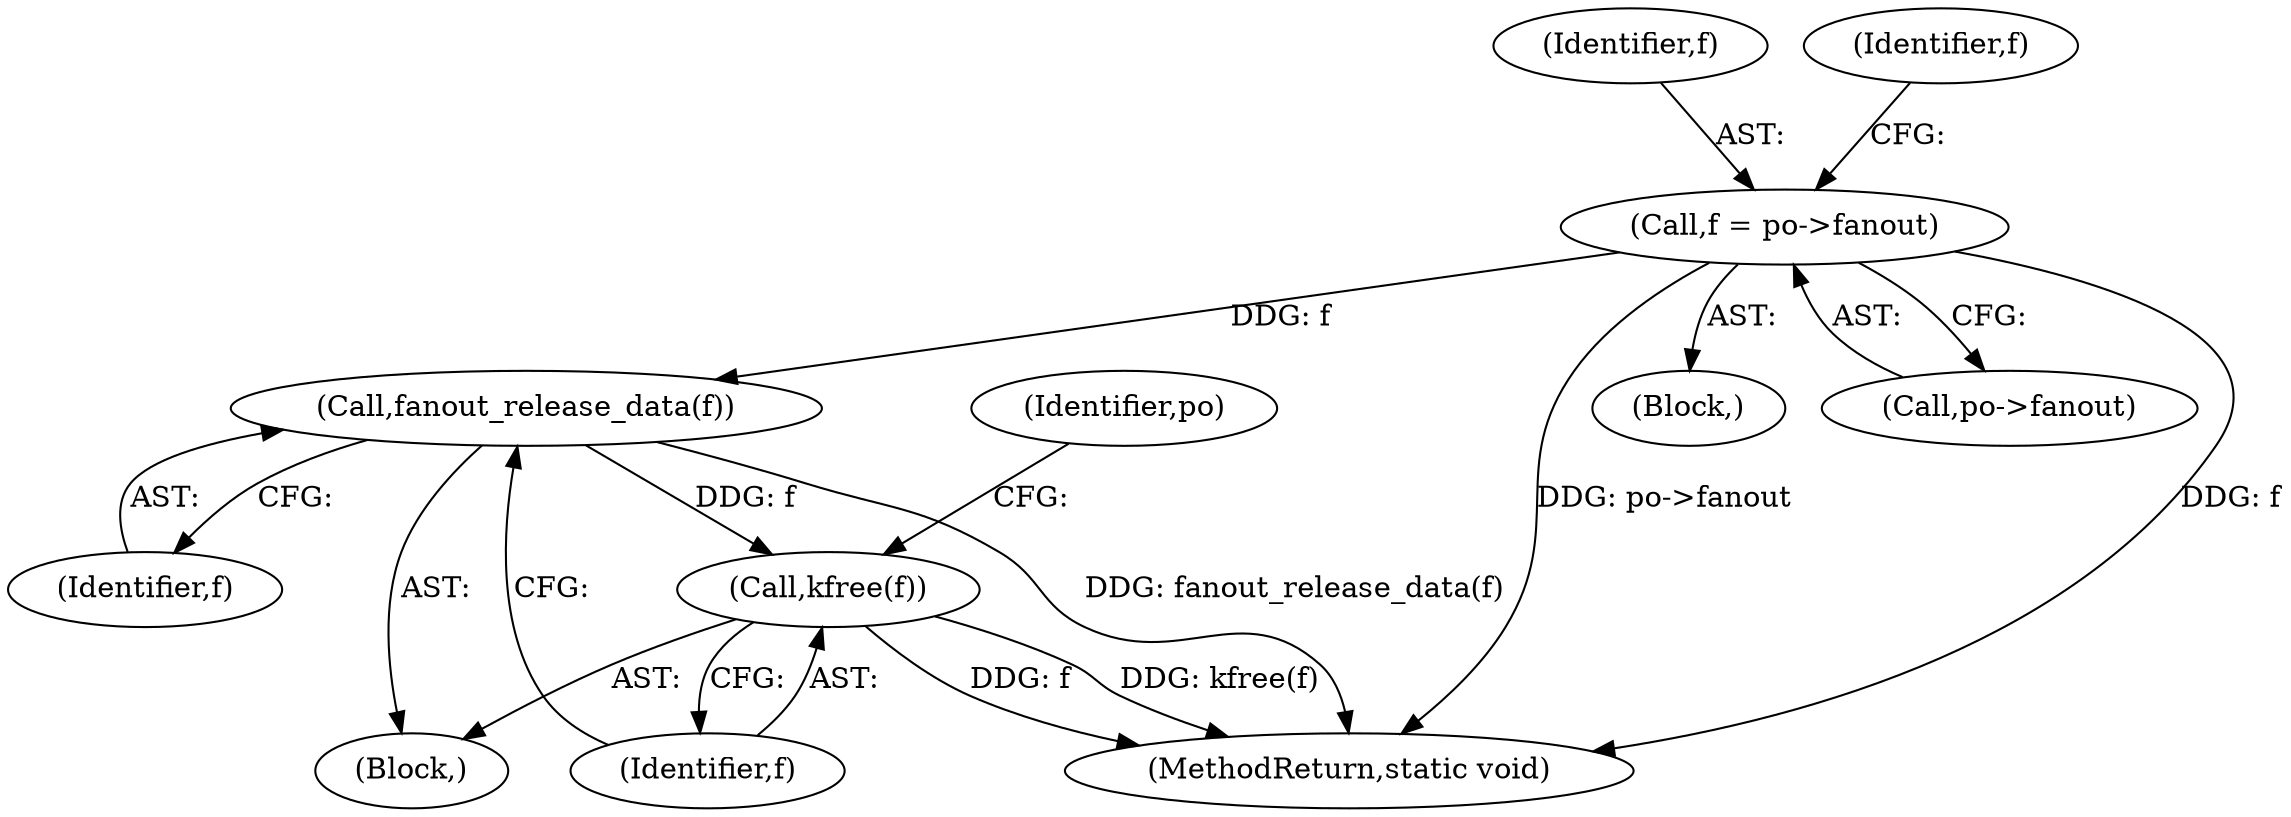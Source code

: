 digraph "0_linux_d199fab63c11998a602205f7ee7ff7c05c97164b_0@pointer" {
"1000142" [label="(Call,fanout_release_data(f))"];
"1000112" [label="(Call,f = po->fanout)"];
"1000144" [label="(Call,kfree(f))"];
"1000113" [label="(Identifier,f)"];
"1000131" [label="(Block,)"];
"1000145" [label="(Identifier,f)"];
"1000148" [label="(Identifier,po)"];
"1000158" [label="(MethodReturn,static void)"];
"1000102" [label="(Block,)"];
"1000118" [label="(Identifier,f)"];
"1000143" [label="(Identifier,f)"];
"1000144" [label="(Call,kfree(f))"];
"1000142" [label="(Call,fanout_release_data(f))"];
"1000112" [label="(Call,f = po->fanout)"];
"1000114" [label="(Call,po->fanout)"];
"1000142" -> "1000131"  [label="AST: "];
"1000142" -> "1000143"  [label="CFG: "];
"1000143" -> "1000142"  [label="AST: "];
"1000145" -> "1000142"  [label="CFG: "];
"1000142" -> "1000158"  [label="DDG: fanout_release_data(f)"];
"1000112" -> "1000142"  [label="DDG: f"];
"1000142" -> "1000144"  [label="DDG: f"];
"1000112" -> "1000102"  [label="AST: "];
"1000112" -> "1000114"  [label="CFG: "];
"1000113" -> "1000112"  [label="AST: "];
"1000114" -> "1000112"  [label="AST: "];
"1000118" -> "1000112"  [label="CFG: "];
"1000112" -> "1000158"  [label="DDG: po->fanout"];
"1000112" -> "1000158"  [label="DDG: f"];
"1000144" -> "1000131"  [label="AST: "];
"1000144" -> "1000145"  [label="CFG: "];
"1000145" -> "1000144"  [label="AST: "];
"1000148" -> "1000144"  [label="CFG: "];
"1000144" -> "1000158"  [label="DDG: f"];
"1000144" -> "1000158"  [label="DDG: kfree(f)"];
}
